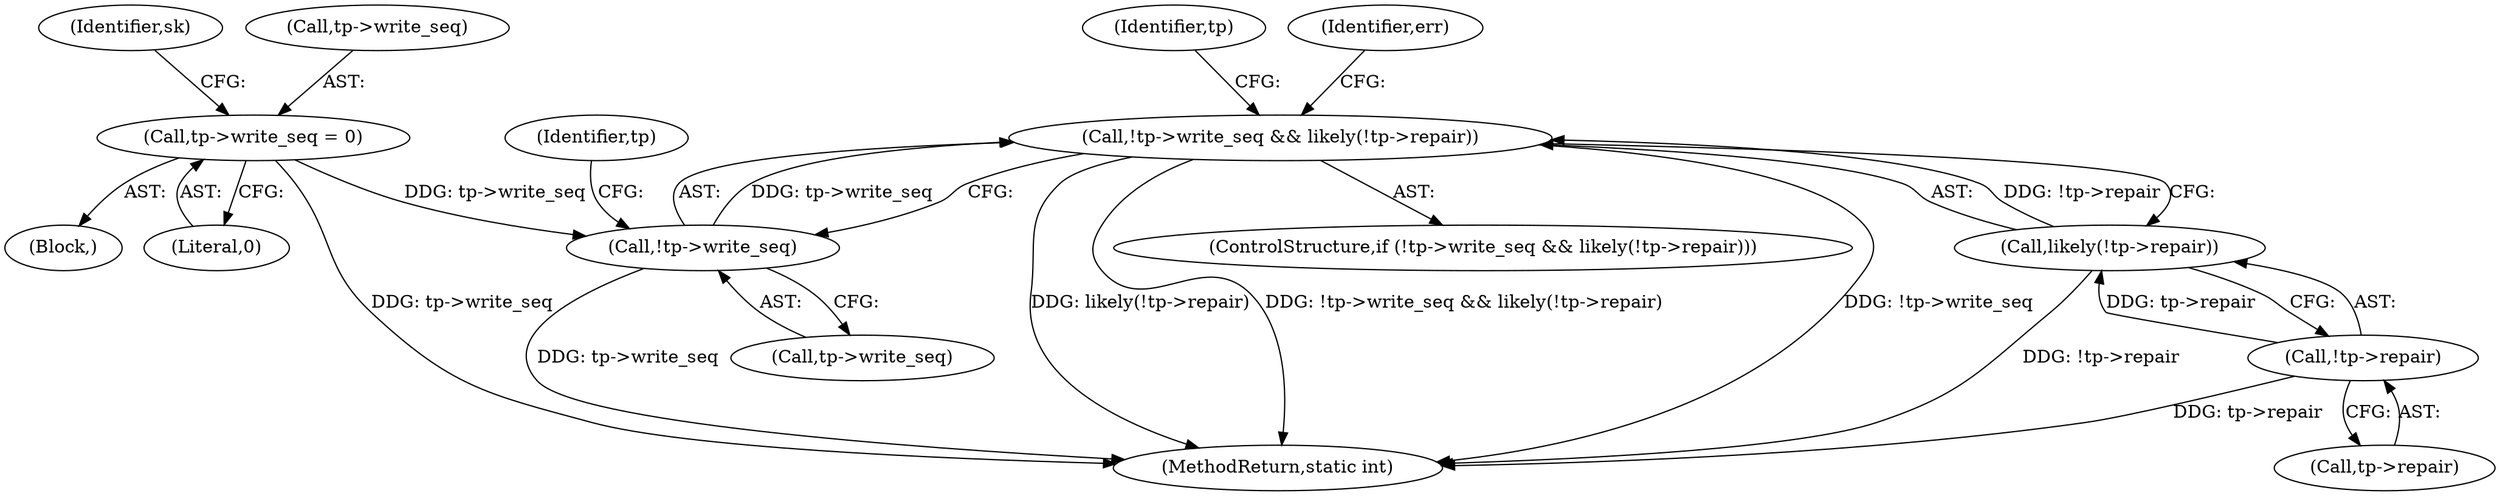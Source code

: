 digraph "0_linux_45f6fad84cc305103b28d73482b344d7f5b76f39_15@API" {
"1000658" [label="(Call,!tp->write_seq && likely(!tp->repair))"];
"1000659" [label="(Call,!tp->write_seq)"];
"1000316" [label="(Call,tp->write_seq = 0)"];
"1000663" [label="(Call,likely(!tp->repair))"];
"1000664" [label="(Call,!tp->repair)"];
"1000657" [label="(ControlStructure,if (!tp->write_seq && likely(!tp->repair)))"];
"1000320" [label="(Literal,0)"];
"1000717" [label="(MethodReturn,static int)"];
"1000670" [label="(Identifier,tp)"];
"1000301" [label="(Block,)"];
"1000665" [label="(Call,tp->repair)"];
"1000316" [label="(Call,tp->write_seq = 0)"];
"1000690" [label="(Identifier,err)"];
"1000323" [label="(Identifier,sk)"];
"1000660" [label="(Call,tp->write_seq)"];
"1000664" [label="(Call,!tp->repair)"];
"1000659" [label="(Call,!tp->write_seq)"];
"1000317" [label="(Call,tp->write_seq)"];
"1000658" [label="(Call,!tp->write_seq && likely(!tp->repair))"];
"1000666" [label="(Identifier,tp)"];
"1000663" [label="(Call,likely(!tp->repair))"];
"1000658" -> "1000657"  [label="AST: "];
"1000658" -> "1000659"  [label="CFG: "];
"1000658" -> "1000663"  [label="CFG: "];
"1000659" -> "1000658"  [label="AST: "];
"1000663" -> "1000658"  [label="AST: "];
"1000670" -> "1000658"  [label="CFG: "];
"1000690" -> "1000658"  [label="CFG: "];
"1000658" -> "1000717"  [label="DDG: likely(!tp->repair)"];
"1000658" -> "1000717"  [label="DDG: !tp->write_seq && likely(!tp->repair)"];
"1000658" -> "1000717"  [label="DDG: !tp->write_seq"];
"1000659" -> "1000658"  [label="DDG: tp->write_seq"];
"1000663" -> "1000658"  [label="DDG: !tp->repair"];
"1000659" -> "1000660"  [label="CFG: "];
"1000660" -> "1000659"  [label="AST: "];
"1000666" -> "1000659"  [label="CFG: "];
"1000659" -> "1000717"  [label="DDG: tp->write_seq"];
"1000316" -> "1000659"  [label="DDG: tp->write_seq"];
"1000316" -> "1000301"  [label="AST: "];
"1000316" -> "1000320"  [label="CFG: "];
"1000317" -> "1000316"  [label="AST: "];
"1000320" -> "1000316"  [label="AST: "];
"1000323" -> "1000316"  [label="CFG: "];
"1000316" -> "1000717"  [label="DDG: tp->write_seq"];
"1000663" -> "1000664"  [label="CFG: "];
"1000664" -> "1000663"  [label="AST: "];
"1000663" -> "1000717"  [label="DDG: !tp->repair"];
"1000664" -> "1000663"  [label="DDG: tp->repair"];
"1000664" -> "1000665"  [label="CFG: "];
"1000665" -> "1000664"  [label="AST: "];
"1000664" -> "1000717"  [label="DDG: tp->repair"];
}
